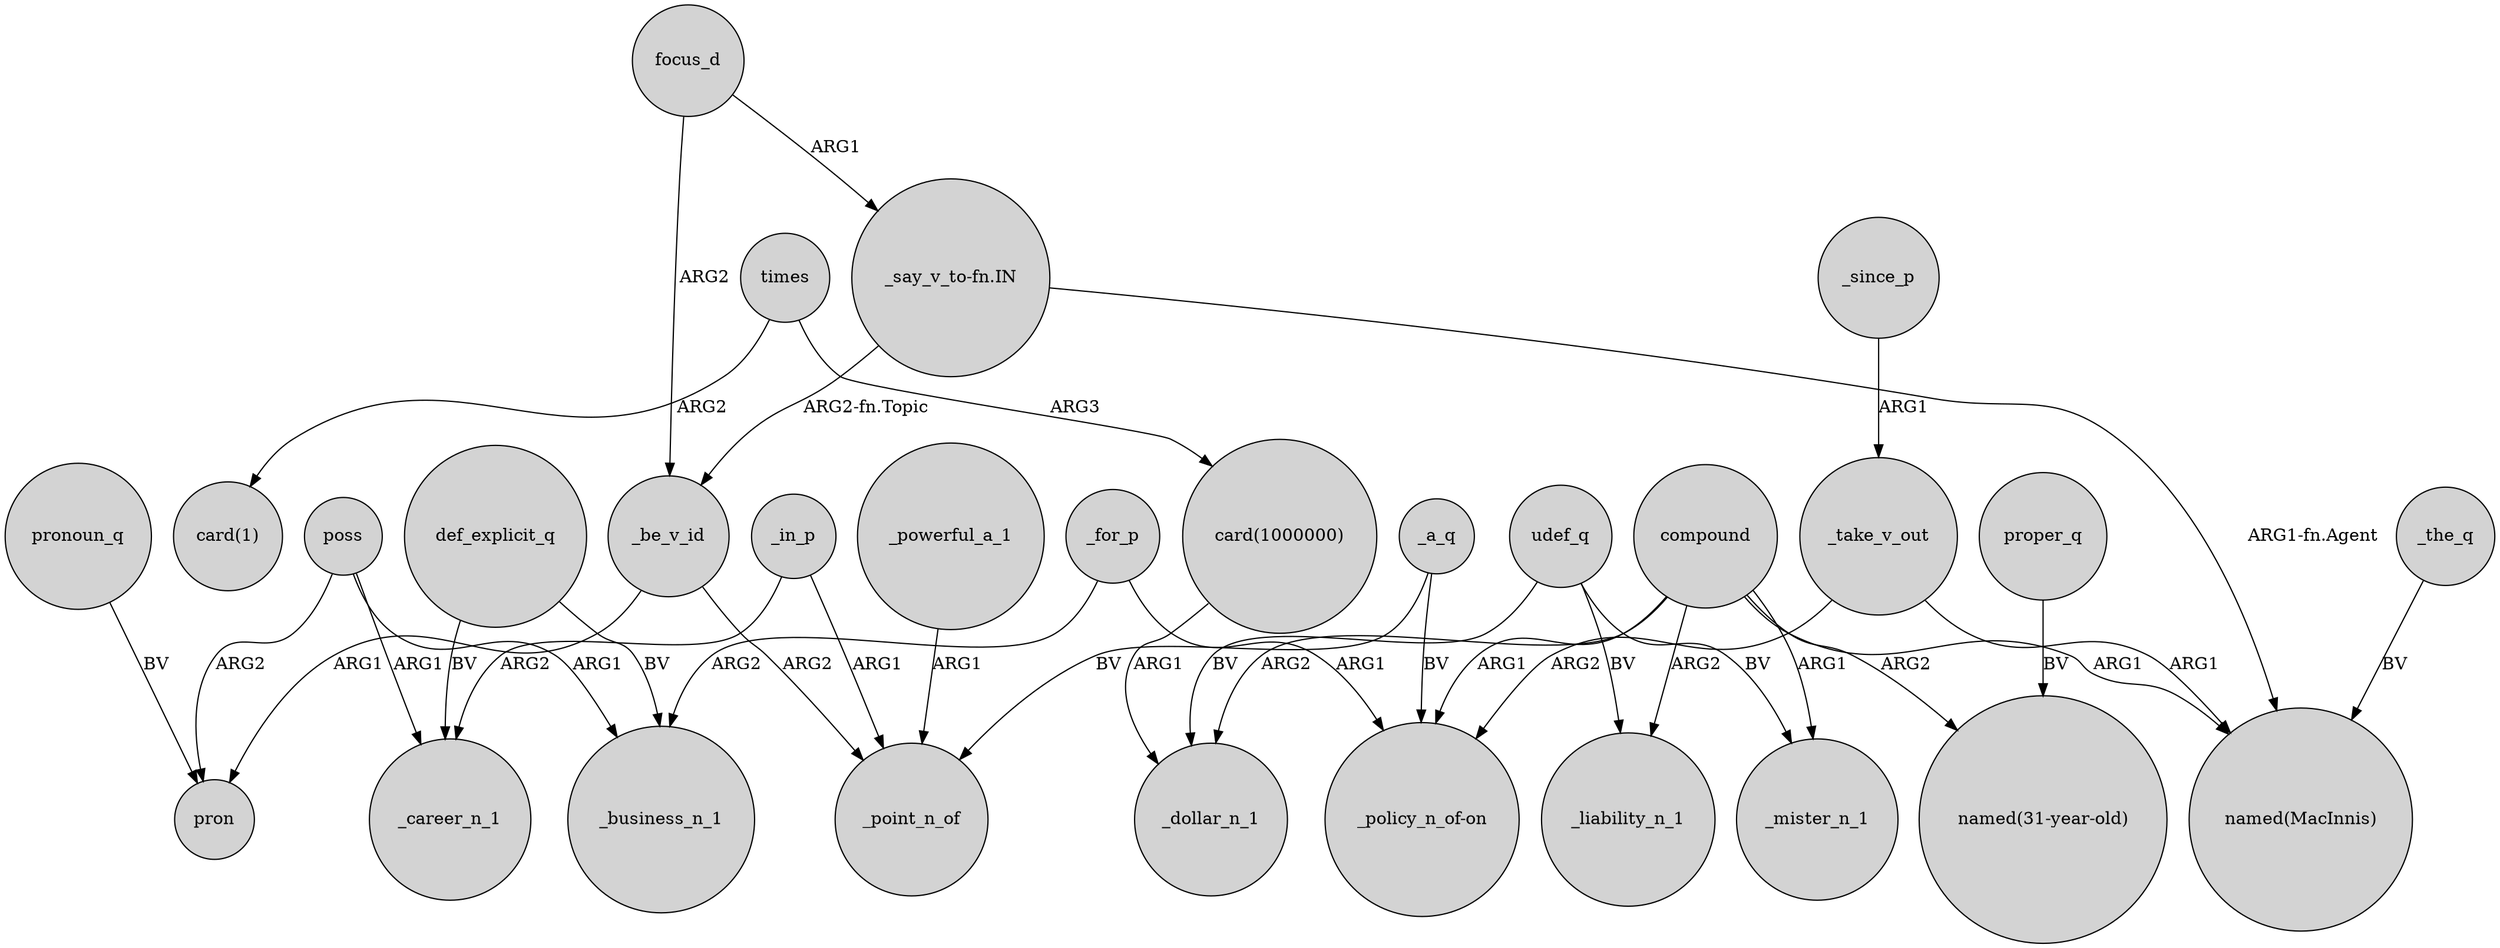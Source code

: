 digraph {
	node [shape=circle style=filled]
	focus_d -> _be_v_id [label=ARG2]
	poss -> _career_n_1 [label=ARG1]
	"card(1000000)" -> _dollar_n_1 [label=ARG1]
	compound -> _liability_n_1 [label=ARG2]
	_take_v_out -> "_policy_n_of-on" [label=ARG2]
	udef_q -> _liability_n_1 [label=BV]
	_in_p -> _point_n_of [label=ARG1]
	poss -> pron [label=ARG2]
	_for_p -> "_policy_n_of-on" [label=ARG1]
	_powerful_a_1 -> _point_n_of [label=ARG1]
	_in_p -> _career_n_1 [label=ARG2]
	poss -> _business_n_1 [label=ARG1]
	_a_q -> "_policy_n_of-on" [label=BV]
	udef_q -> _mister_n_1 [label=BV]
	_take_v_out -> "named(MacInnis)" [label=ARG1]
	_be_v_id -> pron [label=ARG1]
	"_say_v_to-fn.IN" -> "named(MacInnis)" [label="ARG1-fn.Agent"]
	_a_q -> _point_n_of [label=BV]
	compound -> "named(31-year-old)" [label=ARG2]
	"_say_v_to-fn.IN" -> _be_v_id [label="ARG2-fn.Topic"]
	_for_p -> _business_n_1 [label=ARG2]
	pronoun_q -> pron [label=BV]
	compound -> _mister_n_1 [label=ARG1]
	compound -> "_policy_n_of-on" [label=ARG1]
	times -> "card(1)" [label=ARG2]
	_the_q -> "named(MacInnis)" [label=BV]
	times -> "card(1000000)" [label=ARG3]
	def_explicit_q -> _career_n_1 [label=BV]
	proper_q -> "named(31-year-old)" [label=BV]
	_be_v_id -> _point_n_of [label=ARG2]
	compound -> "named(MacInnis)" [label=ARG1]
	compound -> _dollar_n_1 [label=ARG2]
	_since_p -> _take_v_out [label=ARG1]
	udef_q -> _dollar_n_1 [label=BV]
	focus_d -> "_say_v_to-fn.IN" [label=ARG1]
	def_explicit_q -> _business_n_1 [label=BV]
}
